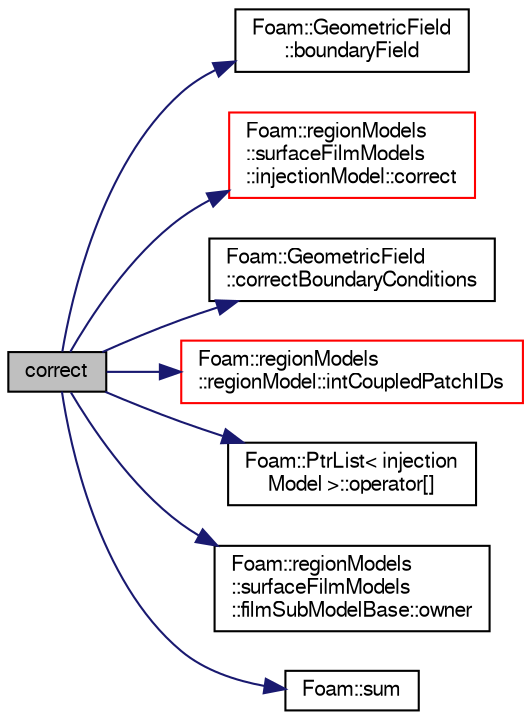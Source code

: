 digraph "correct"
{
  bgcolor="transparent";
  edge [fontname="FreeSans",fontsize="10",labelfontname="FreeSans",labelfontsize="10"];
  node [fontname="FreeSans",fontsize="10",shape=record];
  rankdir="LR";
  Node344 [label="correct",height=0.2,width=0.4,color="black", fillcolor="grey75", style="filled", fontcolor="black"];
  Node344 -> Node345 [color="midnightblue",fontsize="10",style="solid",fontname="FreeSans"];
  Node345 [label="Foam::GeometricField\l::boundaryField",height=0.2,width=0.4,color="black",URL="$a22434.html#a3c6c1a789b48ea0c5e8bff64f9c14f2d",tooltip="Return reference to GeometricBoundaryField. "];
  Node344 -> Node346 [color="midnightblue",fontsize="10",style="solid",fontname="FreeSans"];
  Node346 [label="Foam::regionModels\l::surfaceFilmModels\l::injectionModel::correct",height=0.2,width=0.4,color="red",URL="$a29102.html#a3ae44b28050c3aa494c1d8e18cf618c1",tooltip="Correct. "];
  Node344 -> Node373 [color="midnightblue",fontsize="10",style="solid",fontname="FreeSans"];
  Node373 [label="Foam::GeometricField\l::correctBoundaryConditions",height=0.2,width=0.4,color="black",URL="$a22434.html#acaf6878ef900e593c4b20812f1b567d6",tooltip="Correct boundary field. "];
  Node344 -> Node374 [color="midnightblue",fontsize="10",style="solid",fontname="FreeSans"];
  Node374 [label="Foam::regionModels\l::regionModel::intCoupledPatchIDs",height=0.2,width=0.4,color="red",URL="$a28998.html#aecf92ee7f756d6e3c713b358b054c10c",tooltip="Return the list of patch IDs internally coupled with the. "];
  Node344 -> Node376 [color="midnightblue",fontsize="10",style="solid",fontname="FreeSans"];
  Node376 [label="Foam::PtrList\< injection\lModel \>::operator[]",height=0.2,width=0.4,color="black",URL="$a25914.html#a92eab3a97cd59afdf63a26b0a90642a9",tooltip="Return element const reference. "];
  Node344 -> Node377 [color="midnightblue",fontsize="10",style="solid",fontname="FreeSans"];
  Node377 [label="Foam::regionModels\l::surfaceFilmModels\l::filmSubModelBase::owner",height=0.2,width=0.4,color="black",URL="$a29050.html#a9002aeea87356bb78bf0dabcf1f745d8",tooltip="Return const access to the owner surface film model. "];
  Node344 -> Node378 [color="midnightblue",fontsize="10",style="solid",fontname="FreeSans"];
  Node378 [label="Foam::sum",height=0.2,width=0.4,color="black",URL="$a21124.html#a3d8733143aad0e03b300186ab4bef137"];
}
